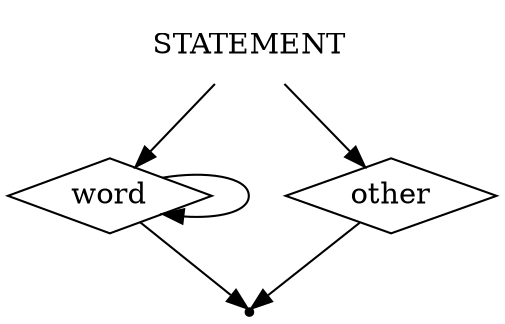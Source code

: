 digraph STATEMENT{
    start [label=STATEMENT shape=plaintext]
    word [label=word shape=diamond]
    other [label=other shape=diamond]
    end [label="" shape=point]

    start -> word
    start -> other
    other -> end
    word -> word
    word -> end
}
